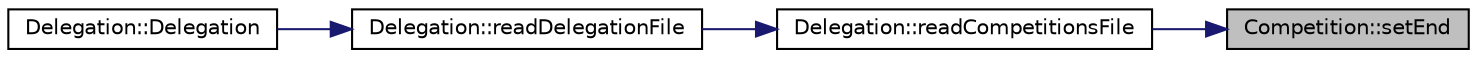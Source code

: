 digraph "Competition::setEnd"
{
 // LATEX_PDF_SIZE
  edge [fontname="Helvetica",fontsize="10",labelfontname="Helvetica",labelfontsize="10"];
  node [fontname="Helvetica",fontsize="10",shape=record];
  rankdir="RL";
  Node1 [label="Competition::setEnd",height=0.2,width=0.4,color="black", fillcolor="grey75", style="filled", fontcolor="black",tooltip=" "];
  Node1 -> Node2 [dir="back",color="midnightblue",fontsize="10",style="solid",fontname="Helvetica"];
  Node2 [label="Delegation::readCompetitionsFile",height=0.2,width=0.4,color="black", fillcolor="white", style="filled",URL="$class_delegation.html#a4c8869ea855642bd48088bed2ae9090d",tooltip=" "];
  Node2 -> Node3 [dir="back",color="midnightblue",fontsize="10",style="solid",fontname="Helvetica"];
  Node3 [label="Delegation::readDelegationFile",height=0.2,width=0.4,color="black", fillcolor="white", style="filled",URL="$class_delegation.html#a3f9a8996eb7587c169f748ec0b3f4bbf",tooltip=" "];
  Node3 -> Node4 [dir="back",color="midnightblue",fontsize="10",style="solid",fontname="Helvetica"];
  Node4 [label="Delegation::Delegation",height=0.2,width=0.4,color="black", fillcolor="white", style="filled",URL="$class_delegation.html#a7974b21ea4c06b7fb1245507c2093b63",tooltip=" "];
}
